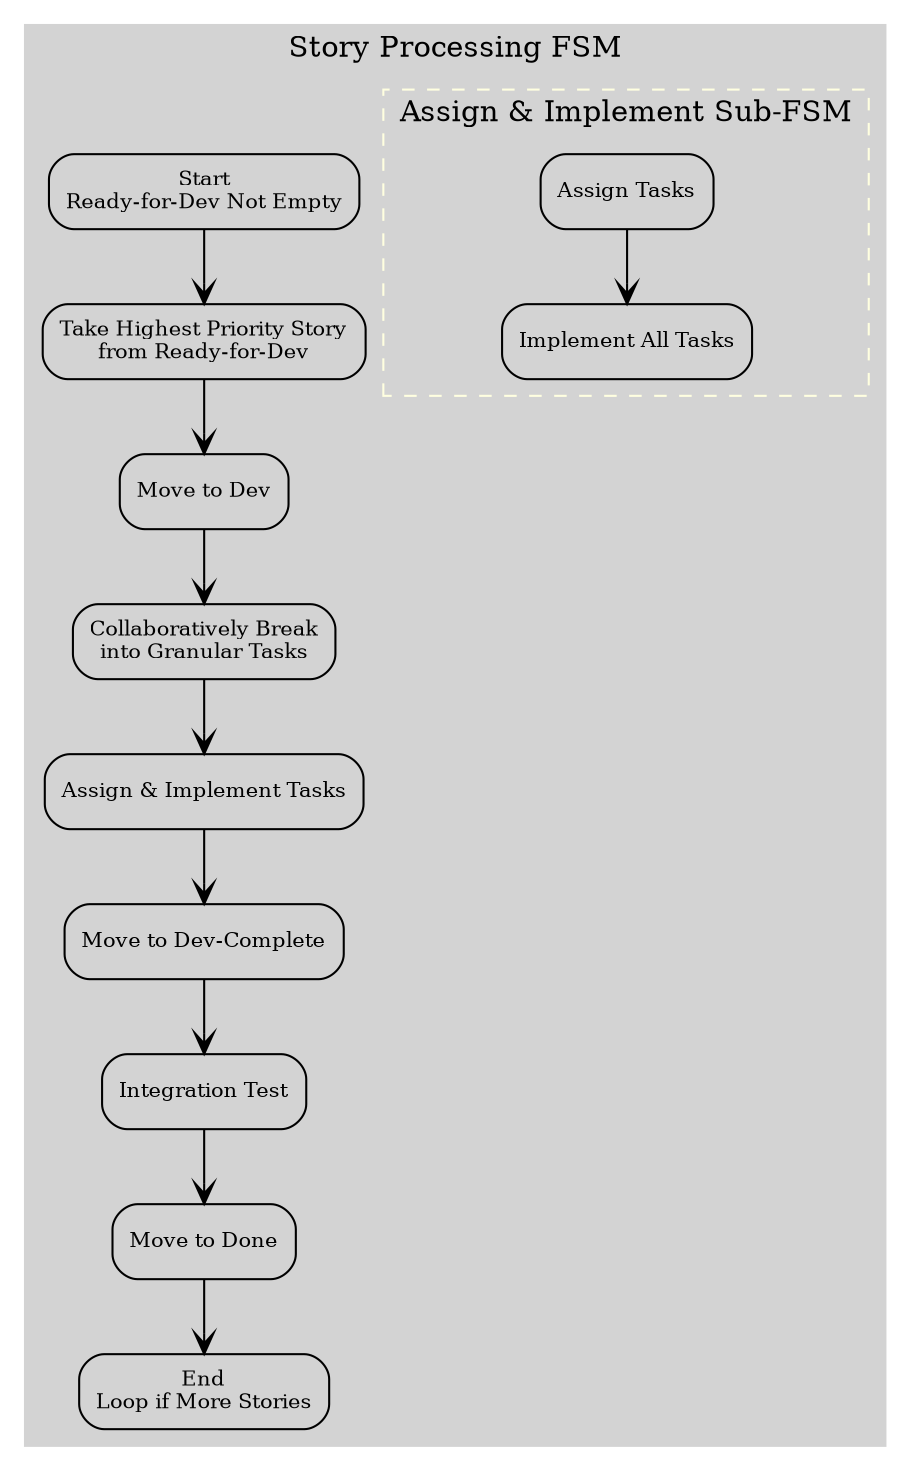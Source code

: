 digraph FSM {
    node [shape=box, style=rounded, fontsize=10];
    edge [arrowhead=vee];

    subgraph cluster_main {
        label = "Story Processing FSM";
        style = filled; color=lightgrey;

        Start [label="Start\nReady-for-Dev Not Empty"];
        Pick [label="Take Highest Priority Story\nfrom Ready-for-Dev"];
        MoveDev [label="Move to Dev"];
        Break [label="Collaboratively Break\ninto Granular Tasks"];
        AssignImpl [label="Assign & Implement Tasks"];
        MoveComplete [label="Move to Dev-Complete"];
        IntTest [label="Integration Test"];
        MoveDone [label="Move to Done"];
        End [label="End\nLoop if More Stories"];

        Start -> Pick -> MoveDev -> Break -> AssignImpl -> MoveComplete -> IntTest -> MoveDone -> End;

        subgraph cluster_subfsm {
            label = "Assign & Implement Sub-FSM";
            style = dashed; color=lightyellow;
            Assign [label="Assign Tasks"];
            Impl [label="Implement All Tasks"];
            Assign -> Impl;
        }
    }
}
